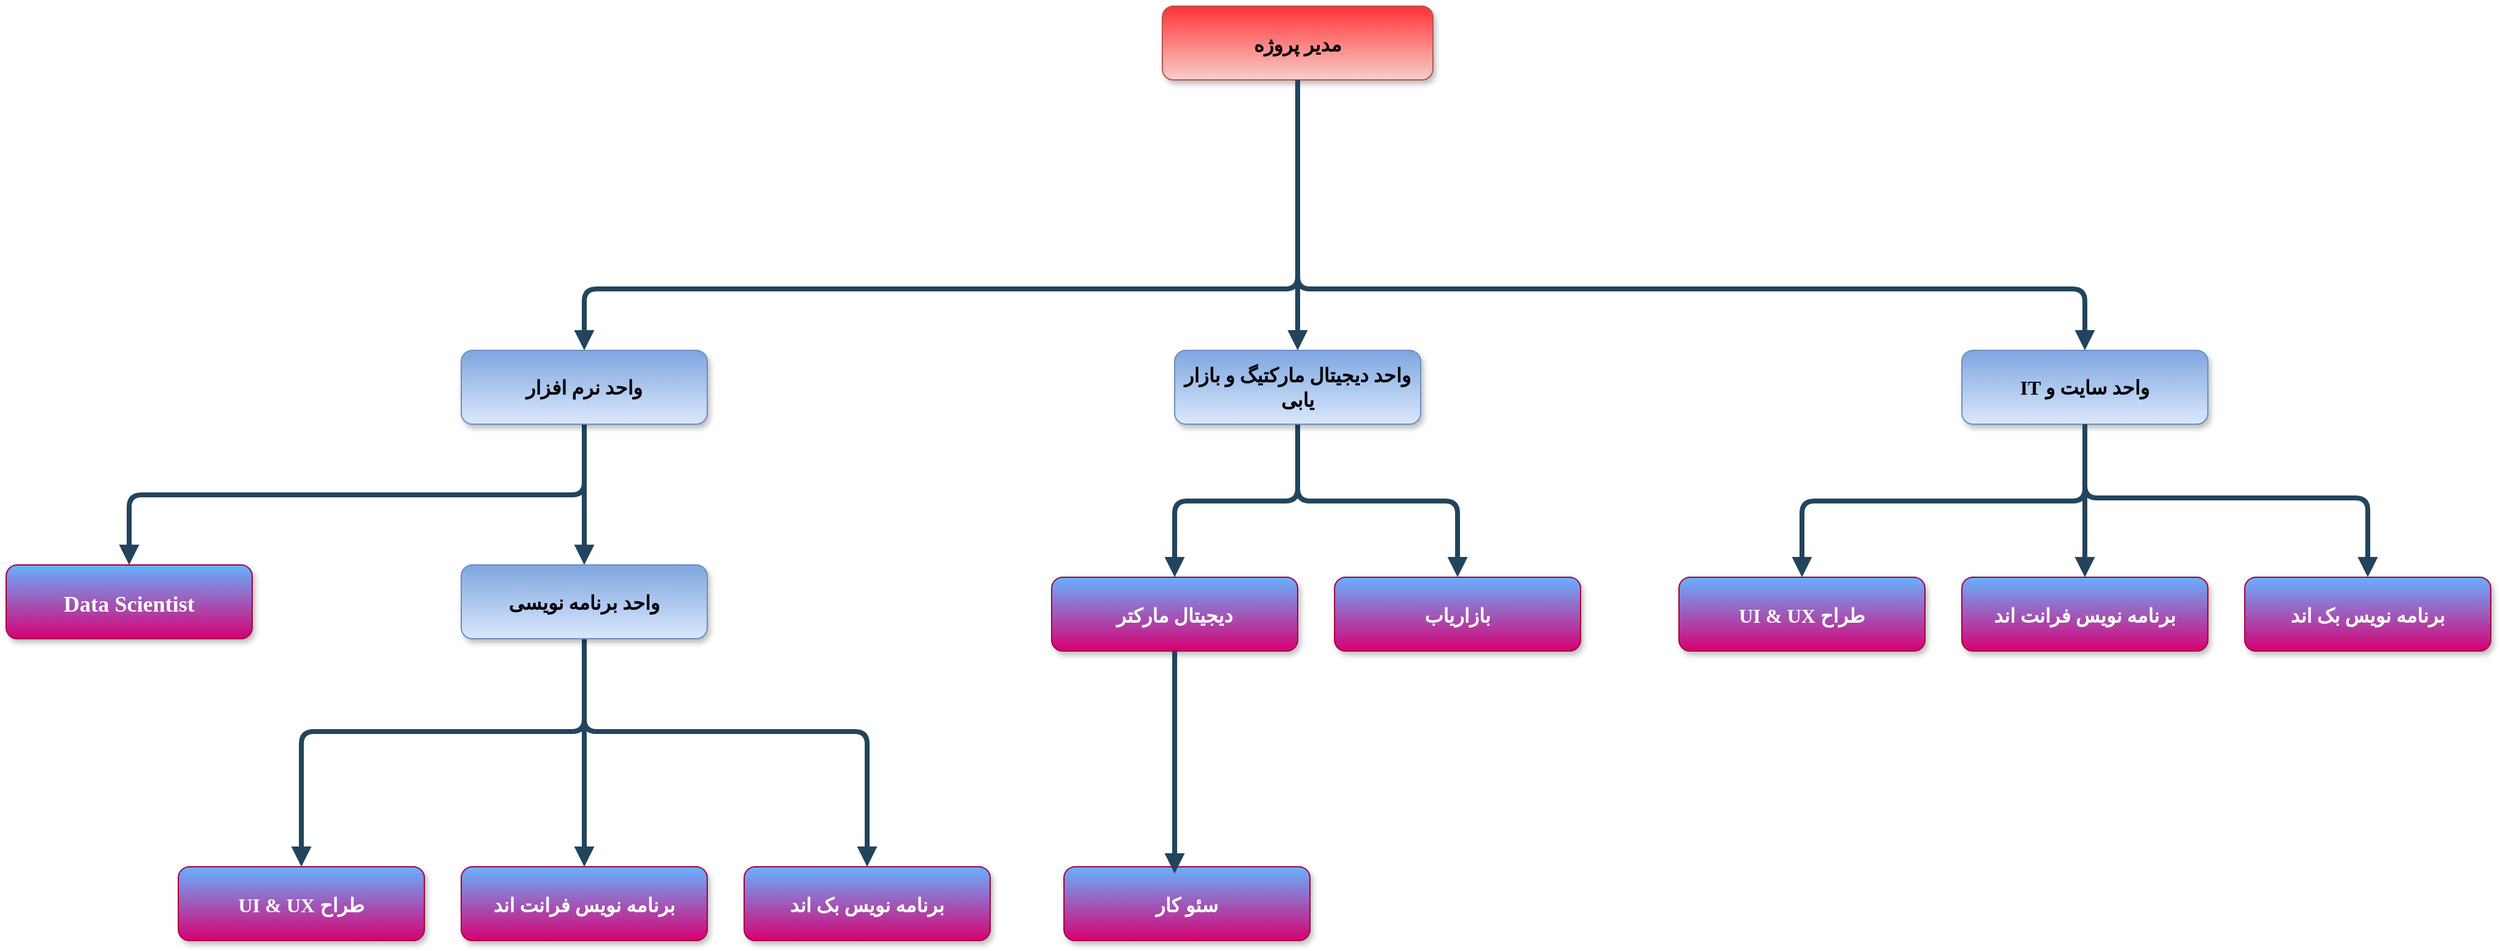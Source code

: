 <mxfile version="15.9.4" type="github">
  <diagram name="Page-1" id="97916047-d0de-89f5-080d-49f4d83e522f">
    <mxGraphModel dx="3784.5" dy="1089" grid="1" gridSize="10" guides="1" tooltips="1" connect="1" arrows="1" fold="1" page="1" pageScale="1.5" pageWidth="1169" pageHeight="827" background="none" math="0" shadow="0">
      <root>
        <mxCell id="0" />
        <mxCell id="1" parent="0" />
        <mxCell id="3" value="مدیر پروژه" style="rounded=1;shadow=1;fontStyle=1;fontSize=16;fontFamily=Scheherazade New;fontSource=https%3A%2F%2Ffonts.googleapis.com%2Fcss%3Ffamily%3DScheherazade%2BNew;fillColor=#f8cecc;strokeColor=#b85450;gradientColor=#FF3333;gradientDirection=north;" parent="1" vertex="1">
          <mxGeometry x="200" y="320" width="220" height="60" as="geometry" />
        </mxCell>
        <mxCell id="14" value="دیجیتال مارکتر" style="rounded=1;fillColor=#d80073;strokeColor=#A50040;shadow=1;fontStyle=1;fontSize=16;gradientDirection=north;fontColor=#ffffff;gradientColor=#66B2FF;fontFamily=Scheherazade New;fontSource=https%3A%2F%2Ffonts.googleapis.com%2Fcss%3Ffamily%3DScheherazade%2BNew;" parent="1" vertex="1">
          <mxGeometry x="110" y="784.5" width="200" height="60" as="geometry" />
        </mxCell>
        <mxCell id="18" value="IT واحد سایت و" style="rounded=1;fillColor=#dae8fc;strokeColor=#6c8ebf;shadow=1;fontStyle=1;fontSize=16;whiteSpace=wrap;labelBackgroundColor=none;gradientColor=#7ea6e0;gradientDirection=north;fontFamily=Scheherazade New;fontSource=https%3A%2F%2Ffonts.googleapis.com%2Fcss%3Ffamily%3DScheherazade%2BNew;" parent="1" vertex="1">
          <mxGeometry x="850" y="600" width="200" height="60" as="geometry" />
        </mxCell>
        <mxCell id="19" value="UI &amp; UX طراح" style="rounded=1;fillColor=#d80073;strokeColor=#A50040;shadow=1;fontStyle=1;fontSize=16;gradientDirection=north;fontColor=#ffffff;gradientColor=#66B2FF;fontFamily=Scheherazade New;fontSource=https%3A%2F%2Ffonts.googleapis.com%2Fcss%3Ffamily%3DScheherazade%2BNew;" parent="1" vertex="1">
          <mxGeometry x="620" y="784.5" width="200" height="60" as="geometry" />
        </mxCell>
        <mxCell id="38" value="" style="edgeStyle=elbowEdgeStyle;elbow=vertical;strokeWidth=4;endArrow=block;endFill=1;fontStyle=1;strokeColor=#23445D;exitX=0.5;exitY=1;exitDx=0;exitDy=0;entryX=0.5;entryY=0;entryDx=0;entryDy=0;fontFamily=Scheherazade New;fontSize=16;fontSource=https%3A%2F%2Ffonts.googleapis.com%2Fcss%3Ffamily%3DScheherazade%2BNew;" parent="1" source="Ew4LN3JDZJLzcZ6TO89s-77" target="Ew4LN3JDZJLzcZ6TO89s-78" edge="1">
          <mxGeometry x="-318" y="165.5" width="100" height="100" as="geometry">
            <mxPoint x="-300" y="670" as="sourcePoint" />
            <mxPoint x="-168" y="784.5" as="targetPoint" />
            <Array as="points">
              <mxPoint x="-230" y="720" />
            </Array>
          </mxGeometry>
        </mxCell>
        <mxCell id="42" value="" style="edgeStyle=elbowEdgeStyle;elbow=vertical;strokeWidth=4;endArrow=block;endFill=1;fontStyle=1;strokeColor=#23445D;exitX=0.5;exitY=1;exitDx=0;exitDy=0;fontFamily=Scheherazade New;fontSize=16;fontSource=https%3A%2F%2Ffonts.googleapis.com%2Fcss%3Ffamily%3DScheherazade%2BNew;" parent="1" source="Ew4LN3JDZJLzcZ6TO89s-76" target="14" edge="1">
          <mxGeometry x="-158" y="165.5" width="100" height="100" as="geometry">
            <mxPoint x="300" y="670" as="sourcePoint" />
            <mxPoint x="-58" y="165.5" as="targetPoint" />
          </mxGeometry>
        </mxCell>
        <mxCell id="46" value="" style="edgeStyle=elbowEdgeStyle;elbow=vertical;strokeWidth=4;endArrow=block;endFill=1;fontStyle=1;strokeColor=#23445D;fontFamily=Scheherazade New;fontSize=16;fontSource=https%3A%2F%2Ffonts.googleapis.com%2Fcss%3Ffamily%3DScheherazade%2BNew;" parent="1" source="18" target="19" edge="1">
          <mxGeometry x="72" y="165.5" width="100" height="100" as="geometry">
            <mxPoint x="72" y="265.5" as="sourcePoint" />
            <mxPoint x="172" y="165.5" as="targetPoint" />
          </mxGeometry>
        </mxCell>
        <mxCell id="55" value="" style="edgeStyle=elbowEdgeStyle;elbow=vertical;strokeWidth=4;endArrow=block;endFill=1;fontStyle=1;strokeColor=#23445D;fontFamily=Scheherazade New;fontSize=16;fontSource=https%3A%2F%2Ffonts.googleapis.com%2Fcss%3Ffamily%3DScheherazade%2BNew;" parent="1" source="3" target="18" edge="1">
          <mxGeometry x="22" y="165.5" width="100" height="100" as="geometry">
            <mxPoint x="22" y="265.5" as="sourcePoint" />
            <mxPoint x="122" y="165.5" as="targetPoint" />
            <Array as="points">
              <mxPoint x="460" y="550" />
              <mxPoint x="310" y="556" />
              <mxPoint x="942" y="555.5" />
            </Array>
          </mxGeometry>
        </mxCell>
        <mxCell id="Ew4LN3JDZJLzcZ6TO89s-56" value="Data Scientist" style="rounded=1;fillColor=#d80073;strokeColor=#A50040;shadow=1;fontStyle=1;fontSize=18;gradientDirection=north;fontColor=#ffffff;gradientColor=#66B2FF;fontFamily=Times New Roman;" vertex="1" parent="1">
          <mxGeometry x="-740" y="774.5" width="200" height="60" as="geometry" />
        </mxCell>
        <mxCell id="Ew4LN3JDZJLzcZ6TO89s-59" value="" style="edgeStyle=elbowEdgeStyle;elbow=vertical;strokeWidth=4;endArrow=block;endFill=1;fontStyle=1;strokeColor=#23445D;entryX=0.5;entryY=0;entryDx=0;entryDy=0;exitX=0.5;exitY=1;exitDx=0;exitDy=0;fontFamily=Scheherazade New;fontSize=16;fontSource=https%3A%2F%2Ffonts.googleapis.com%2Fcss%3Ffamily%3DScheherazade%2BNew;" edge="1" parent="1" source="Ew4LN3JDZJLzcZ6TO89s-77" target="Ew4LN3JDZJLzcZ6TO89s-56">
          <mxGeometry x="-308" y="175.5" width="100" height="100" as="geometry">
            <mxPoint x="-300" y="670" as="sourcePoint" />
            <mxPoint x="-200" y="790" as="targetPoint" />
          </mxGeometry>
        </mxCell>
        <mxCell id="Ew4LN3JDZJLzcZ6TO89s-60" value="بازاریاب" style="rounded=1;fillColor=#d80073;strokeColor=#A50040;shadow=1;fontStyle=1;fontSize=16;gradientDirection=north;fontColor=#ffffff;gradientColor=#66B2FF;fontFamily=Scheherazade New;fontSource=https%3A%2F%2Ffonts.googleapis.com%2Fcss%3Ffamily%3DScheherazade%2BNew;" vertex="1" parent="1">
          <mxGeometry x="340" y="784.5" width="200" height="60" as="geometry" />
        </mxCell>
        <mxCell id="Ew4LN3JDZJLzcZ6TO89s-61" value="" style="edgeStyle=elbowEdgeStyle;elbow=vertical;strokeWidth=4;endArrow=block;endFill=1;fontStyle=1;strokeColor=#23445D;exitX=0.5;exitY=1;exitDx=0;exitDy=0;fontFamily=Scheherazade New;fontSize=16;fontSource=https%3A%2F%2Ffonts.googleapis.com%2Fcss%3Ffamily%3DScheherazade%2BNew;" edge="1" parent="1" target="Ew4LN3JDZJLzcZ6TO89s-60" source="Ew4LN3JDZJLzcZ6TO89s-76">
          <mxGeometry x="-40" y="290" width="100" height="100" as="geometry">
            <mxPoint x="300" y="670" as="sourcePoint" />
            <mxPoint x="60" y="290" as="targetPoint" />
          </mxGeometry>
        </mxCell>
        <mxCell id="Ew4LN3JDZJLzcZ6TO89s-62" value="سئو کار" style="rounded=1;fillColor=#d80073;strokeColor=#A50040;shadow=1;fontStyle=1;fontSize=16;gradientDirection=north;fontColor=#ffffff;gradientColor=#66B2FF;fontFamily=Scheherazade New;fontSource=https%3A%2F%2Ffonts.googleapis.com%2Fcss%3Ffamily%3DScheherazade%2BNew;" vertex="1" parent="1">
          <mxGeometry x="120" y="1020" width="200" height="60" as="geometry" />
        </mxCell>
        <mxCell id="Ew4LN3JDZJLzcZ6TO89s-63" value="" style="edgeStyle=elbowEdgeStyle;elbow=vertical;strokeWidth=4;endArrow=block;endFill=1;fontStyle=1;strokeColor=#23445D;entryX=0.45;entryY=0.092;entryDx=0;entryDy=0;entryPerimeter=0;exitX=0.5;exitY=1;exitDx=0;exitDy=0;fontFamily=Scheherazade New;fontSize=16;fontSource=https%3A%2F%2Ffonts.googleapis.com%2Fcss%3Ffamily%3DScheherazade%2BNew;" edge="1" parent="1" target="Ew4LN3JDZJLzcZ6TO89s-62" source="14">
          <mxGeometry x="-238" y="335.5" width="100" height="100" as="geometry">
            <mxPoint x="220" y="840" as="sourcePoint" />
            <mxPoint x="-138" y="335.5" as="targetPoint" />
            <Array as="points">
              <mxPoint x="220" y="870" />
            </Array>
          </mxGeometry>
        </mxCell>
        <mxCell id="Ew4LN3JDZJLzcZ6TO89s-64" value="برنامه نویس فرانت اند" style="rounded=1;fillColor=#d80073;strokeColor=#A50040;shadow=1;fontStyle=1;fontSize=16;gradientDirection=north;fontColor=#ffffff;gradientColor=#66B2FF;fontFamily=Scheherazade New;fontSource=https%3A%2F%2Ffonts.googleapis.com%2Fcss%3Ffamily%3DScheherazade%2BNew;" vertex="1" parent="1">
          <mxGeometry x="-370" y="1020" width="200" height="60" as="geometry" />
        </mxCell>
        <mxCell id="Ew4LN3JDZJLzcZ6TO89s-67" value="" style="edgeStyle=elbowEdgeStyle;elbow=vertical;strokeWidth=4;endArrow=block;endFill=1;fontStyle=1;strokeColor=#23445D;entryX=0.5;entryY=0;entryDx=0;entryDy=0;exitX=0.5;exitY=1;exitDx=0;exitDy=0;fontFamily=Scheherazade New;fontSize=16;fontSource=https%3A%2F%2Ffonts.googleapis.com%2Fcss%3Ffamily%3DScheherazade%2BNew;" edge="1" parent="1" source="Ew4LN3JDZJLzcZ6TO89s-78" target="Ew4LN3JDZJLzcZ6TO89s-64">
          <mxGeometry x="-978" y="254.5" width="100" height="100" as="geometry">
            <mxPoint x="-170" y="844.5" as="sourcePoint" />
            <mxPoint x="-150" y="899" as="targetPoint" />
            <Array as="points">
              <mxPoint x="-280" y="910" />
              <mxPoint x="-290" y="910" />
              <mxPoint x="-170" y="875" />
            </Array>
          </mxGeometry>
        </mxCell>
        <mxCell id="Ew4LN3JDZJLzcZ6TO89s-68" value="برنامه نویس بک اند" style="rounded=1;fillColor=#d80073;strokeColor=#A50040;shadow=1;fontStyle=1;fontSize=16;gradientDirection=north;fontColor=#ffffff;gradientColor=#66B2FF;fontFamily=Scheherazade New;fontSource=https%3A%2F%2Ffonts.googleapis.com%2Fcss%3Ffamily%3DScheherazade%2BNew;" vertex="1" parent="1">
          <mxGeometry x="-140" y="1020" width="200" height="60" as="geometry" />
        </mxCell>
        <mxCell id="Ew4LN3JDZJLzcZ6TO89s-69" value="" style="edgeStyle=elbowEdgeStyle;elbow=vertical;strokeWidth=4;endArrow=block;endFill=1;fontStyle=1;strokeColor=#23445D;entryX=0.5;entryY=0;entryDx=0;entryDy=0;exitX=0.5;exitY=1;exitDx=0;exitDy=0;fontFamily=Scheherazade New;fontSize=16;fontSource=https%3A%2F%2Ffonts.googleapis.com%2Fcss%3Ffamily%3DScheherazade%2BNew;" edge="1" parent="1" target="Ew4LN3JDZJLzcZ6TO89s-68" source="Ew4LN3JDZJLzcZ6TO89s-78">
          <mxGeometry x="-886" y="320" width="100" height="100" as="geometry">
            <mxPoint x="-168" y="844.5" as="sourcePoint" />
            <mxPoint x="-58" y="964.5" as="targetPoint" />
            <Array as="points">
              <mxPoint x="-120" y="910" />
              <mxPoint x="-78" y="940.5" />
            </Array>
          </mxGeometry>
        </mxCell>
        <mxCell id="Ew4LN3JDZJLzcZ6TO89s-70" value="برنامه نویس فرانت اند" style="rounded=1;fillColor=#d80073;strokeColor=#A50040;shadow=1;fontStyle=1;fontSize=16;gradientDirection=north;fontColor=#ffffff;gradientColor=#66B2FF;fontFamily=Scheherazade New;fontSource=https%3A%2F%2Ffonts.googleapis.com%2Fcss%3Ffamily%3DScheherazade%2BNew;" vertex="1" parent="1">
          <mxGeometry x="850" y="784.5" width="200" height="60" as="geometry" />
        </mxCell>
        <mxCell id="Ew4LN3JDZJLzcZ6TO89s-71" value="" style="edgeStyle=elbowEdgeStyle;elbow=vertical;strokeWidth=4;endArrow=block;endFill=1;fontStyle=1;strokeColor=#23445D;entryX=0.5;entryY=0;entryDx=0;entryDy=0;exitX=0.5;exitY=1;exitDx=0;exitDy=0;fontFamily=Scheherazade New;fontSize=16;fontSource=https%3A%2F%2Ffonts.googleapis.com%2Fcss%3Ffamily%3DScheherazade%2BNew;" edge="1" parent="1" source="18" target="Ew4LN3JDZJLzcZ6TO89s-70">
          <mxGeometry x="132" y="80" width="100" height="100" as="geometry">
            <mxPoint x="940" y="670" as="sourcePoint" />
            <mxPoint x="960" y="724.5" as="targetPoint" />
            <Array as="points">
              <mxPoint x="950" y="760" />
              <mxPoint x="950" y="710" />
              <mxPoint x="1060" y="730" />
              <mxPoint x="940" y="700.5" />
            </Array>
          </mxGeometry>
        </mxCell>
        <mxCell id="Ew4LN3JDZJLzcZ6TO89s-72" value="UI &amp; UX طراح" style="rounded=1;fillColor=#d80073;strokeColor=#A50040;shadow=1;fontStyle=1;fontSize=16;gradientDirection=north;fontColor=#ffffff;gradientColor=#66B2FF;fontFamily=Scheherazade New;fontSource=https%3A%2F%2Ffonts.googleapis.com%2Fcss%3Ffamily%3DScheherazade%2BNew;" vertex="1" parent="1">
          <mxGeometry x="-600" y="1020" width="200" height="60" as="geometry" />
        </mxCell>
        <mxCell id="Ew4LN3JDZJLzcZ6TO89s-73" value="" style="edgeStyle=elbowEdgeStyle;elbow=vertical;strokeWidth=4;endArrow=block;endFill=1;fontStyle=1;strokeColor=#23445D;entryX=0.5;entryY=0;entryDx=0;entryDy=0;exitX=0.5;exitY=1;exitDx=0;exitDy=0;fontFamily=Scheherazade New;fontSize=16;fontSource=https%3A%2F%2Ffonts.googleapis.com%2Fcss%3Ffamily%3DScheherazade%2BNew;" edge="1" parent="1" target="Ew4LN3JDZJLzcZ6TO89s-72" source="Ew4LN3JDZJLzcZ6TO89s-78">
          <mxGeometry x="-1018" y="254.5" width="100" height="100" as="geometry">
            <mxPoint x="-0.5" y="845" as="sourcePoint" />
            <mxPoint x="-190" y="899" as="targetPoint" />
            <Array as="points">
              <mxPoint x="-320" y="910" />
              <mxPoint x="-330" y="910" />
              <mxPoint x="-210" y="875" />
            </Array>
          </mxGeometry>
        </mxCell>
        <mxCell id="Ew4LN3JDZJLzcZ6TO89s-74" value="برنامه نویس بک اند" style="rounded=1;fillColor=#d80073;strokeColor=#A50040;shadow=1;fontStyle=1;fontSize=16;gradientDirection=north;fontColor=#ffffff;gradientColor=#66B2FF;fontFamily=Scheherazade New;fontSource=https%3A%2F%2Ffonts.googleapis.com%2Fcss%3Ffamily%3DScheherazade%2BNew;direction=east;" vertex="1" parent="1">
          <mxGeometry x="1080" y="784.5" width="200" height="60" as="geometry" />
        </mxCell>
        <mxCell id="Ew4LN3JDZJLzcZ6TO89s-75" value="" style="edgeStyle=elbowEdgeStyle;elbow=vertical;strokeWidth=4;endArrow=block;endFill=1;fontStyle=1;strokeColor=#23445D;entryX=0.5;entryY=0;entryDx=0;entryDy=0;exitX=0.5;exitY=1;exitDx=0;exitDy=0;fontFamily=Scheherazade New;fontSize=16;fontSource=https%3A%2F%2Ffonts.googleapis.com%2Fcss%3Ffamily%3DScheherazade%2BNew;" edge="1" parent="1" target="Ew4LN3JDZJLzcZ6TO89s-74" source="18">
          <mxGeometry x="242" y="280" width="100" height="100" as="geometry">
            <mxPoint x="940" y="670" as="sourcePoint" />
            <mxPoint x="1070" y="924.5" as="targetPoint" />
            <Array as="points">
              <mxPoint x="1020" y="720" />
              <mxPoint x="1180" y="730" />
              <mxPoint x="1050" y="900.5" />
            </Array>
          </mxGeometry>
        </mxCell>
        <mxCell id="Ew4LN3JDZJLzcZ6TO89s-76" value="واحد دیجیتال مارکتیگ و بازار یابی" style="rounded=1;fillColor=#dae8fc;strokeColor=#6c8ebf;shadow=1;fontStyle=1;fontSize=16;whiteSpace=wrap;labelBackgroundColor=none;gradientColor=#7ea6e0;gradientDirection=north;fontFamily=Scheherazade New;fontSource=https%3A%2F%2Ffonts.googleapis.com%2Fcss%3Ffamily%3DScheherazade%2BNew;" vertex="1" parent="1">
          <mxGeometry x="210" y="600" width="200" height="60" as="geometry" />
        </mxCell>
        <mxCell id="Ew4LN3JDZJLzcZ6TO89s-77" value="واحد نرم افزار" style="rounded=1;fillColor=#dae8fc;strokeColor=#6c8ebf;shadow=1;fontStyle=1;fontSize=16;whiteSpace=wrap;labelBackgroundColor=none;gradientColor=#7ea6e0;gradientDirection=north;fontFamily=Scheherazade New;fontSource=https%3A%2F%2Ffonts.googleapis.com%2Fcss%3Ffamily%3DScheherazade%2BNew;" vertex="1" parent="1">
          <mxGeometry x="-370" y="600" width="200" height="60" as="geometry" />
        </mxCell>
        <mxCell id="Ew4LN3JDZJLzcZ6TO89s-78" value="واحد برنامه نویسی" style="rounded=1;fillColor=#dae8fc;strokeColor=#6c8ebf;shadow=1;fontStyle=1;fontSize=16;whiteSpace=wrap;labelBackgroundColor=none;gradientColor=#7ea6e0;gradientDirection=north;fontFamily=Scheherazade New;fontSource=https%3A%2F%2Ffonts.googleapis.com%2Fcss%3Ffamily%3DScheherazade%2BNew;" vertex="1" parent="1">
          <mxGeometry x="-370" y="774.5" width="200" height="60" as="geometry" />
        </mxCell>
        <mxCell id="Ew4LN3JDZJLzcZ6TO89s-80" value="" style="edgeStyle=elbowEdgeStyle;elbow=vertical;strokeWidth=4;endArrow=block;endFill=1;fontStyle=1;strokeColor=#23445D;fontFamily=Scheherazade New;fontSize=16;fontSource=https%3A%2F%2Ffonts.googleapis.com%2Fcss%3Ffamily%3DScheherazade%2BNew;exitX=0.5;exitY=1;exitDx=0;exitDy=0;entryX=0.5;entryY=0;entryDx=0;entryDy=0;" edge="1" parent="1" source="3" target="Ew4LN3JDZJLzcZ6TO89s-76">
          <mxGeometry x="-210.6" y="215.5" width="100" height="100" as="geometry">
            <mxPoint x="80.4" y="430" as="sourcePoint" />
            <mxPoint x="310" y="610" as="targetPoint" />
            <Array as="points">
              <mxPoint x="310" y="580" />
              <mxPoint x="310" y="530" />
              <mxPoint x="310" y="500" />
              <mxPoint x="87.4" y="630" />
              <mxPoint x="87.4" y="606" />
              <mxPoint x="419.4" y="605.5" />
            </Array>
          </mxGeometry>
        </mxCell>
        <mxCell id="Ew4LN3JDZJLzcZ6TO89s-81" value="" style="edgeStyle=elbowEdgeStyle;elbow=vertical;strokeWidth=4;endArrow=block;endFill=1;fontStyle=1;strokeColor=#23445D;entryX=0.5;entryY=0;entryDx=0;entryDy=0;fontFamily=Scheherazade New;fontSize=16;fontSource=https%3A%2F%2Ffonts.googleapis.com%2Fcss%3Ffamily%3DScheherazade%2BNew;exitX=0.5;exitY=1;exitDx=0;exitDy=0;" edge="1" parent="1" source="3" target="Ew4LN3JDZJLzcZ6TO89s-77">
          <mxGeometry x="-270.6" y="185.5" width="100" height="100" as="geometry">
            <mxPoint x="20.4" y="400" as="sourcePoint" />
            <mxPoint x="20.0" y="638.02" as="targetPoint" />
            <Array as="points">
              <mxPoint x="150" y="550" />
              <mxPoint x="100" y="500" />
              <mxPoint x="20.4" y="620" />
              <mxPoint x="27.4" y="600" />
              <mxPoint x="27.4" y="576" />
              <mxPoint x="359.4" y="575.5" />
            </Array>
          </mxGeometry>
        </mxCell>
      </root>
    </mxGraphModel>
  </diagram>
</mxfile>
